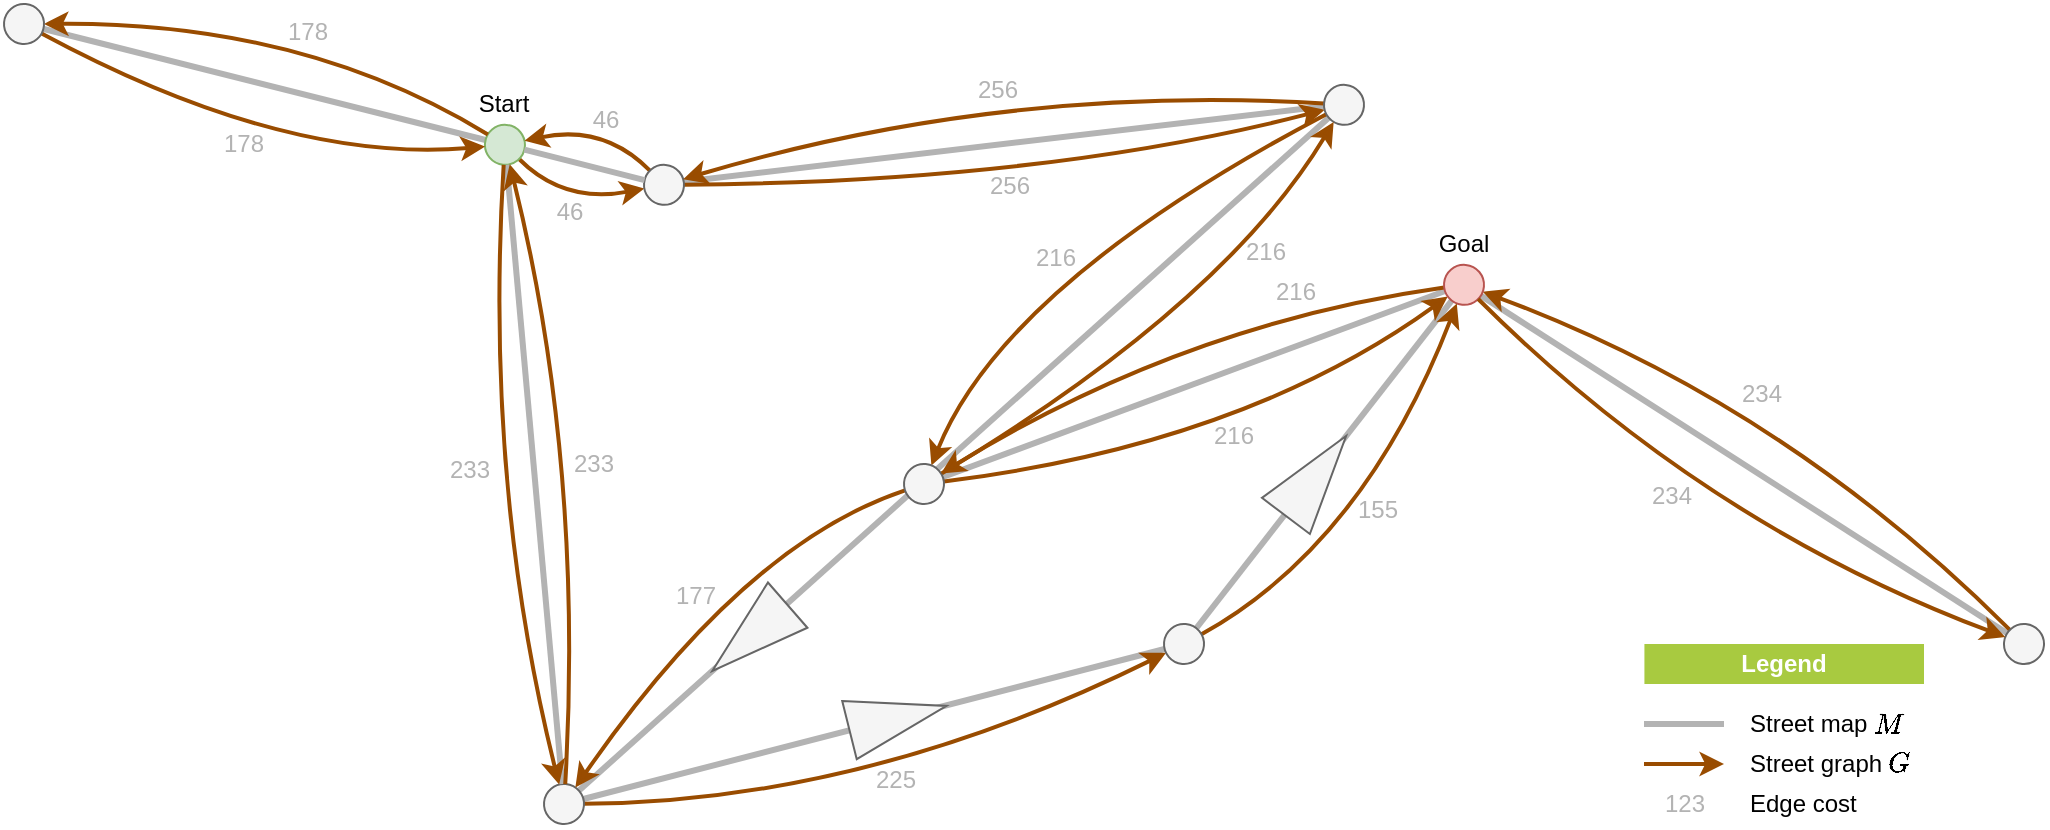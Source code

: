 <?xml version="1.0"?>
<mxfile version="13.4.5" pages="2">
  <diagram id="z88jlEKxiXyhyjD-C5Rb" name="Street graph">
    <mxGraphModel dx="2" dy="1" grid="1" gridSize="10" guides="1" tooltips="1" connect="1" arrows="1" fold="1" page="1" pageScale="1" pageWidth="1654" pageHeight="1169" math="1" shadow="0">
      <root>
        <mxCell id="0"/>
        <mxCell id="1" parent="0"/>
        <mxCell id="14" value="" style="endArrow=none;html=1;strokeWidth=3;fillColor=#76608a;strokeColor=#B3B3B3;" parent="1" source="35" target="34" edge="1">
          <mxGeometry width="50" height="50" relative="1" as="geometry">
            <mxPoint x="740" y="470" as="sourcePoint"/>
            <mxPoint x="880" y="320" as="targetPoint"/>
          </mxGeometry>
        </mxCell>
        <mxCell id="15" value="" style="endArrow=none;html=1;strokeWidth=3;fillColor=#76608a;strokeColor=#B3B3B3;" parent="1" source="35" target="32" edge="1">
          <mxGeometry width="50" height="50" relative="1" as="geometry">
            <mxPoint x="720" y="500" as="sourcePoint"/>
            <mxPoint x="470" y="570" as="targetPoint"/>
          </mxGeometry>
        </mxCell>
        <mxCell id="16" value="" style="endArrow=none;html=1;strokeWidth=3;fillColor=#76608a;strokeColor=#B3B3B3;" parent="1" source="34" target="28" edge="1">
          <mxGeometry width="50" height="50" relative="1" as="geometry">
            <mxPoint x="880" y="290" as="sourcePoint"/>
            <mxPoint x="1011.561" y="374.635" as="targetPoint"/>
          </mxGeometry>
        </mxCell>
        <mxCell id="17" value="" style="endArrow=none;html=1;strokeWidth=3;fillColor=#76608a;strokeColor=#B3B3B3;" parent="1" edge="1">
          <mxGeometry width="50" height="50" relative="1" as="geometry">
            <mxPoint x="610" y="390" as="sourcePoint"/>
            <mxPoint x="880" y="290" as="targetPoint"/>
          </mxGeometry>
        </mxCell>
        <mxCell id="18" value="" style="endArrow=none;html=1;strokeWidth=3;fillColor=#76608a;strokeColor=#B3B3B3;" parent="1" edge="1">
          <mxGeometry width="50" height="50" relative="1" as="geometry">
            <mxPoint x="430" y="550" as="sourcePoint"/>
            <mxPoint x="820" y="200" as="targetPoint"/>
          </mxGeometry>
        </mxCell>
        <mxCell id="20" value="" style="endArrow=none;html=1;strokeWidth=3;fillColor=#76608a;strokeColor=#B3B3B3;" parent="1" edge="1">
          <mxGeometry width="50" height="50" relative="1" as="geometry">
            <mxPoint x="820" y="200" as="sourcePoint"/>
            <mxPoint x="480" y="240" as="targetPoint"/>
          </mxGeometry>
        </mxCell>
        <mxCell id="21" value="" style="endArrow=none;html=1;strokeWidth=3;fillColor=#76608a;strokeColor=#B3B3B3;" parent="1" source="29" edge="1">
          <mxGeometry width="50" height="50" relative="1" as="geometry">
            <mxPoint x="310.039" y="199.32" as="sourcePoint"/>
            <mxPoint x="160" y="160" as="targetPoint"/>
          </mxGeometry>
        </mxCell>
        <mxCell id="27" style="edgeStyle=orthogonalEdgeStyle;rounded=0;orthogonalLoop=1;jettySize=auto;html=1;exitX=0.5;exitY=1;exitDx=0;exitDy=0;strokeColor=#B3B3B3;strokeWidth=3;fontColor=#000000;" parent="1" edge="1">
          <mxGeometry relative="1" as="geometry">
            <mxPoint x="310.42" y="180" as="sourcePoint"/>
            <mxPoint x="310.42" y="180" as="targetPoint"/>
          </mxGeometry>
        </mxCell>
        <mxCell id="69" style="edgeStyle=none;curved=1;orthogonalLoop=1;jettySize=auto;html=1;strokeColor=#994C00;strokeWidth=2;" parent="1" source="28" target="34" edge="1">
          <mxGeometry relative="1" as="geometry">
            <Array as="points">
              <mxPoint x="1040" y="350"/>
            </Array>
          </mxGeometry>
        </mxCell>
        <mxCell id="28" value="" style="ellipse;whiteSpace=wrap;html=1;aspect=fixed;fillColor=#f5f5f5;strokeColor=#666666;rotation=5;fontColor=#333333;" parent="1" vertex="1">
          <mxGeometry x="1150" y="460" width="20" height="20" as="geometry"/>
        </mxCell>
        <mxCell id="82" style="edgeStyle=none;curved=1;orthogonalLoop=1;jettySize=auto;html=1;strokeColor=#994C00;strokeWidth=2;fontColor=#994C00;" parent="1" source="29" target="30" edge="1">
          <mxGeometry relative="1" as="geometry">
            <Array as="points">
              <mxPoint x="430" y="250"/>
            </Array>
          </mxGeometry>
        </mxCell>
        <mxCell id="29" value="" style="ellipse;whiteSpace=wrap;html=1;aspect=fixed;fillColor=#d5e8d4;strokeColor=#82b366;rotation=5;fontColor=#000000;" parent="1" vertex="1">
          <mxGeometry x="390.47" y="210.42" width="20" height="20" as="geometry"/>
        </mxCell>
        <mxCell id="65" style="edgeStyle=none;curved=1;orthogonalLoop=1;jettySize=auto;html=1;strokeColor=#994C00;strokeWidth=2;" parent="1" source="29" target="36" edge="1">
          <mxGeometry relative="1" as="geometry">
            <Array as="points">
              <mxPoint x="300" y="159"/>
            </Array>
          </mxGeometry>
        </mxCell>
        <mxCell id="66" style="edgeStyle=none;curved=1;orthogonalLoop=1;jettySize=auto;html=1;strokeColor=#994C00;strokeWidth=2;" parent="1" source="30" target="31" edge="1">
          <mxGeometry relative="1" as="geometry">
            <Array as="points">
              <mxPoint x="670" y="239"/>
            </Array>
          </mxGeometry>
        </mxCell>
        <mxCell id="83" style="edgeStyle=none;curved=1;orthogonalLoop=1;jettySize=auto;html=1;strokeColor=#994C00;strokeWidth=2;fontColor=#994C00;" parent="1" source="30" target="29" edge="1">
          <mxGeometry relative="1" as="geometry">
            <Array as="points">
              <mxPoint x="450" y="210"/>
            </Array>
          </mxGeometry>
        </mxCell>
        <mxCell id="30" value="" style="ellipse;whiteSpace=wrap;html=1;aspect=fixed;fillColor=#f5f5f5;strokeColor=#666666;rotation=5;fontColor=#333333;" parent="1" vertex="1">
          <mxGeometry x="470.0" y="230.42" width="20" height="20" as="geometry"/>
        </mxCell>
        <mxCell id="63" style="edgeStyle=none;curved=1;orthogonalLoop=1;jettySize=auto;html=1;strokeColor=#994C00;strokeWidth=2;" parent="1" source="31" target="33" edge="1">
          <mxGeometry relative="1" as="geometry">
            <Array as="points">
              <mxPoint x="650" y="290"/>
            </Array>
          </mxGeometry>
        </mxCell>
        <mxCell id="67" style="edgeStyle=none;curved=1;orthogonalLoop=1;jettySize=auto;html=1;strokeColor=#994C00;strokeWidth=2;" parent="1" source="31" target="30" edge="1">
          <mxGeometry relative="1" as="geometry">
            <Array as="points">
              <mxPoint x="650" y="190"/>
            </Array>
          </mxGeometry>
        </mxCell>
        <mxCell id="31" value="" style="ellipse;whiteSpace=wrap;html=1;aspect=fixed;fillColor=#f5f5f5;strokeColor=#666666;rotation=5;fontColor=#333333;" parent="1" vertex="1">
          <mxGeometry x="810" y="190.42" width="20" height="20" as="geometry"/>
        </mxCell>
        <mxCell id="57" style="edgeStyle=none;curved=1;orthogonalLoop=1;jettySize=auto;html=1;strokeColor=#994C00;strokeWidth=2;" parent="1" source="32" target="35" edge="1">
          <mxGeometry relative="1" as="geometry">
            <Array as="points">
              <mxPoint x="580" y="549"/>
            </Array>
          </mxGeometry>
        </mxCell>
        <mxCell id="32" value="" style="ellipse;whiteSpace=wrap;html=1;aspect=fixed;fillColor=#f5f5f5;strokeColor=#666666;rotation=5;fontColor=#333333;" parent="1" vertex="1">
          <mxGeometry x="420" y="540" width="20" height="20" as="geometry"/>
        </mxCell>
        <mxCell id="59" style="edgeStyle=none;curved=1;orthogonalLoop=1;jettySize=auto;html=1;strokeColor=#994C00;strokeWidth=2;" parent="1" source="33" target="32" edge="1">
          <mxGeometry relative="1" as="geometry">
            <Array as="points">
              <mxPoint x="520" y="420"/>
            </Array>
          </mxGeometry>
        </mxCell>
        <mxCell id="61" style="edgeStyle=none;curved=1;orthogonalLoop=1;jettySize=auto;html=1;strokeColor=#994C00;strokeWidth=2;" parent="1" source="33" target="34" edge="1">
          <mxGeometry relative="1" as="geometry">
            <Array as="points">
              <mxPoint x="770" y="370"/>
            </Array>
          </mxGeometry>
        </mxCell>
        <mxCell id="62" style="edgeStyle=none;curved=1;orthogonalLoop=1;jettySize=auto;html=1;strokeColor=#994C00;strokeWidth=2;" parent="1" source="33" target="31" edge="1">
          <mxGeometry relative="1" as="geometry">
            <Array as="points">
              <mxPoint x="760" y="300"/>
            </Array>
          </mxGeometry>
        </mxCell>
        <mxCell id="33" value="" style="ellipse;whiteSpace=wrap;html=1;aspect=fixed;fillColor=#f5f5f5;strokeColor=#666666;rotation=5;fontColor=#333333;" parent="1" vertex="1">
          <mxGeometry x="600" y="380" width="20" height="20" as="geometry"/>
        </mxCell>
        <mxCell id="60" style="edgeStyle=none;curved=1;orthogonalLoop=1;jettySize=auto;html=1;strokeColor=#994C00;strokeWidth=2;" parent="1" source="34" target="33" edge="1">
          <mxGeometry relative="1" as="geometry">
            <Array as="points">
              <mxPoint x="740" y="310"/>
            </Array>
          </mxGeometry>
        </mxCell>
        <mxCell id="34" value="" style="ellipse;whiteSpace=wrap;html=1;aspect=fixed;fillColor=#f8cecc;strokeColor=#b85450;rotation=5;fontColor=#000000;" parent="1" vertex="1">
          <mxGeometry x="870" y="280.42" width="20" height="20" as="geometry"/>
        </mxCell>
        <mxCell id="58" style="edgeStyle=none;curved=1;orthogonalLoop=1;jettySize=auto;html=1;strokeColor=#994C00;strokeWidth=2;" parent="1" source="35" target="34" edge="1">
          <mxGeometry relative="1" as="geometry">
            <Array as="points">
              <mxPoint x="830" y="420"/>
            </Array>
          </mxGeometry>
        </mxCell>
        <mxCell id="35" value="" style="ellipse;whiteSpace=wrap;html=1;aspect=fixed;fillColor=#f5f5f5;strokeColor=#666666;rotation=5;fontColor=#333333;" parent="1" vertex="1">
          <mxGeometry x="730" y="460" width="20" height="20" as="geometry"/>
        </mxCell>
        <mxCell id="64" style="edgeStyle=none;curved=1;orthogonalLoop=1;jettySize=auto;html=1;strokeColor=#994C00;strokeWidth=2;" parent="1" source="36" target="29" edge="1">
          <mxGeometry relative="1" as="geometry">
            <Array as="points">
              <mxPoint x="290" y="230"/>
            </Array>
          </mxGeometry>
        </mxCell>
        <mxCell id="36" value="" style="ellipse;whiteSpace=wrap;html=1;aspect=fixed;fillColor=#f5f5f5;strokeColor=#666666;rotation=5;fontColor=#333333;" parent="1" vertex="1">
          <mxGeometry x="150.0" y="150" width="20" height="20" as="geometry"/>
        </mxCell>
        <mxCell id="38" value="" style="endArrow=none;html=1;strokeWidth=3;fillColor=#76608a;strokeColor=#B3B3B3;" parent="1" source="30" target="29" edge="1">
          <mxGeometry width="50" height="50" relative="1" as="geometry">
            <mxPoint x="490" y="250.0" as="sourcePoint"/>
            <mxPoint x="170" y="170.0" as="targetPoint"/>
          </mxGeometry>
        </mxCell>
        <mxCell id="41" value="" style="endArrow=none;html=1;strokeWidth=3;fillColor=#76608a;strokeColor=#B3B3B3;" parent="1" source="32" target="29" edge="1">
          <mxGeometry width="50" height="50" relative="1" as="geometry">
            <mxPoint x="440" y="560" as="sourcePoint"/>
            <mxPoint x="401.724" y="280.366" as="targetPoint"/>
          </mxGeometry>
        </mxCell>
        <mxCell id="70" value="" style="triangle;whiteSpace=wrap;html=1;strokeColor=#666666;strokeWidth=1;fillColor=#f5f5f5;fontColor=#333333;rotation=-14;" parent="1" vertex="1">
          <mxGeometry x="572" y="492" width="50" height="30" as="geometry"/>
        </mxCell>
        <mxCell id="72" value="" style="triangle;whiteSpace=wrap;html=1;strokeColor=#666666;strokeWidth=1;fillColor=#f5f5f5;fontColor=#333333;rotation=-53;" parent="1" vertex="1">
          <mxGeometry x="781" y="371" width="50" height="30" as="geometry"/>
        </mxCell>
        <mxCell id="73" value="" style="triangle;whiteSpace=wrap;html=1;strokeColor=#666666;strokeWidth=1;fillColor=#f5f5f5;fontColor=#333333;rotation=-221.1;" parent="1" vertex="1">
          <mxGeometry x="498" y="452" width="50" height="30" as="geometry"/>
        </mxCell>
        <mxCell id="75" value="&lt;b&gt;Legend&lt;/b&gt;" style="text;html=1;strokeColor=none;align=center;verticalAlign=middle;whiteSpace=wrap;rounded=0;fillColor=#a8ca40;fontColor=#FFFFFF;" parent="1" vertex="1">
          <mxGeometry x="970.21" y="470.0" width="139.79" height="20" as="geometry"/>
        </mxCell>
        <mxCell id="77" value="Street map `M`" style="text;html=1;strokeColor=none;fillColor=none;align=left;verticalAlign=middle;whiteSpace=wrap;rounded=0;" parent="1" vertex="1">
          <mxGeometry x="1020.63" y="500" width="89.37" height="20" as="geometry"/>
        </mxCell>
        <mxCell id="78" value="" style="curved=1;html=1;strokeColor=#994C00;fontColor=#000000;fontSize=11;rounded=1;strokeWidth=2;" parent="1" edge="1">
          <mxGeometry width="50" height="50" relative="1" as="geometry">
            <mxPoint x="970" y="530" as="sourcePoint"/>
            <mxPoint x="1010" y="530" as="targetPoint"/>
            <Array as="points"/>
          </mxGeometry>
        </mxCell>
        <mxCell id="79" value="&lt;span style=&quot;text-align: right&quot;&gt;Street graph `G`&lt;/span&gt;" style="text;html=1;strokeColor=none;fillColor=none;align=left;verticalAlign=middle;whiteSpace=wrap;rounded=0;" parent="1" vertex="1">
          <mxGeometry x="1020.63" y="520" width="89.37" height="20" as="geometry"/>
        </mxCell>
        <mxCell id="80" value="" style="endArrow=none;html=1;strokeWidth=3;fillColor=#76608a;strokeColor=#B3B3B3;" parent="1" edge="1">
          <mxGeometry width="50" height="50" relative="1" as="geometry">
            <mxPoint x="1010" y="510" as="sourcePoint"/>
            <mxPoint x="970" y="510" as="targetPoint"/>
          </mxGeometry>
        </mxCell>
        <mxCell id="54" style="edgeStyle=none;curved=1;orthogonalLoop=1;jettySize=auto;html=1;strokeWidth=2;strokeColor=#994C00;" parent="1" source="32" target="29" edge="1">
          <mxGeometry relative="1" as="geometry">
            <Array as="points">
              <mxPoint x="440" y="380"/>
            </Array>
          </mxGeometry>
        </mxCell>
        <mxCell id="53" style="edgeStyle=none;curved=1;orthogonalLoop=1;jettySize=auto;html=1;strokeWidth=2;strokeColor=#994C00;" parent="1" source="29" target="32" edge="1">
          <mxGeometry relative="1" as="geometry">
            <Array as="points">
              <mxPoint x="390" y="390"/>
            </Array>
          </mxGeometry>
        </mxCell>
        <mxCell id="68" style="edgeStyle=none;curved=1;orthogonalLoop=1;jettySize=auto;html=1;strokeColor=#994C00;strokeWidth=2;" parent="1" source="34" target="28" edge="1">
          <mxGeometry relative="1" as="geometry">
            <Array as="points">
              <mxPoint x="1000" y="410"/>
            </Array>
          </mxGeometry>
        </mxCell>
        <mxCell id="bIcPK74JCLSzGDPrbqpf-83" value="Start" style="text;html=1;strokeColor=none;fillColor=none;align=center;verticalAlign=middle;whiteSpace=wrap;rounded=0;" parent="1" vertex="1">
          <mxGeometry x="380" y="190" width="40" height="20" as="geometry"/>
        </mxCell>
        <mxCell id="qzHOAM7BgzCiMimXPxic-83" value="Goal" style="text;html=1;strokeColor=none;fillColor=none;align=center;verticalAlign=middle;whiteSpace=wrap;rounded=0;" parent="1" vertex="1">
          <mxGeometry x="860" y="260.42" width="40" height="20" as="geometry"/>
        </mxCell>
        <mxCell id="86" value="178" style="text;html=1;strokeColor=none;fillColor=none;align=center;verticalAlign=middle;whiteSpace=wrap;rounded=0;fontColor=#B3B3B3;" parent="1" vertex="1">
          <mxGeometry x="282" y="154" width="40" height="20" as="geometry"/>
        </mxCell>
        <mxCell id="88" value="178" style="text;html=1;strokeColor=none;fillColor=none;align=center;verticalAlign=middle;whiteSpace=wrap;rounded=0;fontColor=#B3B3B3;" parent="1" vertex="1">
          <mxGeometry x="250" y="210.42" width="40" height="20" as="geometry"/>
        </mxCell>
        <mxCell id="89" value="46" style="text;html=1;strokeColor=none;fillColor=none;align=center;verticalAlign=middle;whiteSpace=wrap;rounded=0;fontColor=#B3B3B3;" parent="1" vertex="1">
          <mxGeometry x="431" y="198" width="40" height="20" as="geometry"/>
        </mxCell>
        <mxCell id="90" value="46" style="text;html=1;strokeColor=none;fillColor=none;align=center;verticalAlign=middle;whiteSpace=wrap;rounded=0;fontColor=#B3B3B3;" parent="1" vertex="1">
          <mxGeometry x="413" y="244" width="40" height="20" as="geometry"/>
        </mxCell>
        <mxCell id="91" value="233" style="text;html=1;strokeColor=none;fillColor=none;align=center;verticalAlign=middle;whiteSpace=wrap;rounded=0;fontColor=#B3B3B3;" parent="1" vertex="1">
          <mxGeometry x="425" y="370" width="40" height="20" as="geometry"/>
        </mxCell>
        <mxCell id="92" value="233" style="text;html=1;strokeColor=none;fillColor=none;align=center;verticalAlign=middle;whiteSpace=wrap;rounded=0;fontColor=#B3B3B3;" parent="1" vertex="1">
          <mxGeometry x="363" y="373" width="40" height="20" as="geometry"/>
        </mxCell>
        <mxCell id="93" value="256" style="text;html=1;strokeColor=none;fillColor=none;align=center;verticalAlign=middle;whiteSpace=wrap;rounded=0;fontColor=#B3B3B3;" parent="1" vertex="1">
          <mxGeometry x="627" y="183" width="40" height="20" as="geometry"/>
        </mxCell>
        <mxCell id="94" value="256" style="text;html=1;strokeColor=none;fillColor=none;align=center;verticalAlign=middle;whiteSpace=wrap;rounded=0;fontColor=#B3B3B3;" parent="1" vertex="1">
          <mxGeometry x="633" y="231" width="40" height="20" as="geometry"/>
        </mxCell>
        <mxCell id="95" value="216" style="text;html=1;strokeColor=none;fillColor=none;align=center;verticalAlign=middle;whiteSpace=wrap;rounded=0;fontColor=#B3B3B3;" parent="1" vertex="1">
          <mxGeometry x="745" y="356" width="40" height="20" as="geometry"/>
        </mxCell>
        <mxCell id="96" value="216" style="text;html=1;strokeColor=none;fillColor=none;align=center;verticalAlign=middle;whiteSpace=wrap;rounded=0;fontColor=#B3B3B3;" parent="1" vertex="1">
          <mxGeometry x="776" y="284" width="40" height="20" as="geometry"/>
        </mxCell>
        <mxCell id="97" value="216" style="text;html=1;strokeColor=none;fillColor=none;align=center;verticalAlign=middle;whiteSpace=wrap;rounded=0;fontColor=#B3B3B3;" parent="1" vertex="1">
          <mxGeometry x="761" y="264" width="40" height="20" as="geometry"/>
        </mxCell>
        <mxCell id="98" value="216" style="text;html=1;strokeColor=none;fillColor=none;align=center;verticalAlign=middle;whiteSpace=wrap;rounded=0;fontColor=#B3B3B3;" parent="1" vertex="1">
          <mxGeometry x="656" y="267" width="40" height="20" as="geometry"/>
        </mxCell>
        <mxCell id="99" value="177" style="text;html=1;strokeColor=none;fillColor=none;align=center;verticalAlign=middle;whiteSpace=wrap;rounded=0;fontColor=#B3B3B3;" parent="1" vertex="1">
          <mxGeometry x="476" y="436" width="40" height="20" as="geometry"/>
        </mxCell>
        <mxCell id="100" value="225" style="text;html=1;strokeColor=none;fillColor=none;align=center;verticalAlign=middle;whiteSpace=wrap;rounded=0;fontColor=#B3B3B3;" parent="1" vertex="1">
          <mxGeometry x="576" y="528" width="40" height="20" as="geometry"/>
        </mxCell>
        <mxCell id="101" value="155" style="text;html=1;strokeColor=none;fillColor=none;align=center;verticalAlign=middle;whiteSpace=wrap;rounded=0;fontColor=#B3B3B3;" parent="1" vertex="1">
          <mxGeometry x="817" y="393" width="40" height="20" as="geometry"/>
        </mxCell>
        <mxCell id="102" value="234" style="text;html=1;strokeColor=none;fillColor=none;align=center;verticalAlign=middle;whiteSpace=wrap;rounded=0;fontColor=#B3B3B3;" parent="1" vertex="1">
          <mxGeometry x="964" y="386" width="40" height="20" as="geometry"/>
        </mxCell>
        <mxCell id="103" value="234" style="text;html=1;strokeColor=none;fillColor=none;align=center;verticalAlign=middle;whiteSpace=wrap;rounded=0;fontColor=#B3B3B3;" parent="1" vertex="1">
          <mxGeometry x="1009" y="335" width="40" height="20" as="geometry"/>
        </mxCell>
        <mxCell id="e4kvMJEqYWK_x5KrOKqq-103" value="&lt;span style=&quot;text-align: right&quot;&gt;Edge cost&lt;/span&gt;" style="text;html=1;strokeColor=none;fillColor=none;align=left;verticalAlign=middle;whiteSpace=wrap;rounded=0;" parent="1" vertex="1">
          <mxGeometry x="1020.63" y="540" width="89.37" height="20" as="geometry"/>
        </mxCell>
        <mxCell id="e4kvMJEqYWK_x5KrOKqq-104" value="&lt;span style=&quot;text-align: right&quot;&gt;123&lt;/span&gt;" style="text;html=1;strokeColor=none;fillColor=none;align=center;verticalAlign=middle;whiteSpace=wrap;rounded=0;fontColor=#B3B3B3;" parent="1" vertex="1">
          <mxGeometry x="970.63" y="540" width="39.37" height="20" as="geometry"/>
        </mxCell>
      </root>
    </mxGraphModel>
  </diagram>
</mxfile>
